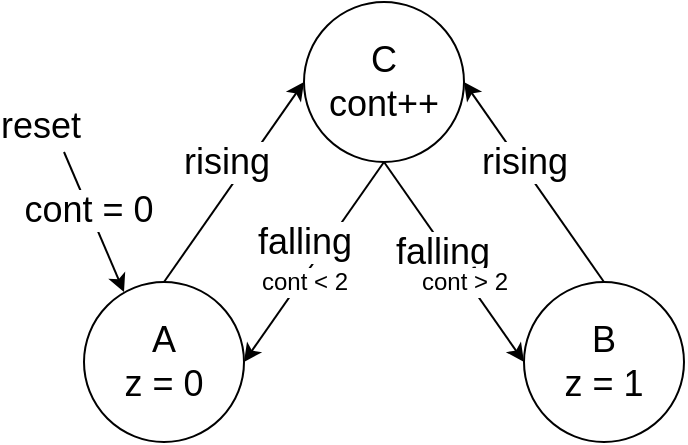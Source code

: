 <mxfile>
    <diagram id="UcV7zBs-6g5sqdMf0W3B" name="Page-1">
        <mxGraphModel dx="643" dy="366" grid="1" gridSize="10" guides="1" tooltips="1" connect="1" arrows="1" fold="1" page="1" pageScale="1" pageWidth="850" pageHeight="1100" math="0" shadow="0">
            <root>
                <mxCell id="0"/>
                <mxCell id="1" parent="0"/>
                <mxCell id="4" style="edgeStyle=none;html=1;entryX=0;entryY=0.5;entryDx=0;entryDy=0;" parent="1" target="21" edge="1">
                    <mxGeometry relative="1" as="geometry">
                        <mxPoint x="290" y="280" as="sourcePoint"/>
                    </mxGeometry>
                </mxCell>
                <mxCell id="6" value="rising" style="edgeLabel;html=1;align=center;verticalAlign=middle;resizable=0;points=[];fontSize=18;" parent="4" vertex="1" connectable="0">
                    <mxGeometry x="-0.343" y="-3" relative="1" as="geometry">
                        <mxPoint x="5" y="-29" as="offset"/>
                    </mxGeometry>
                </mxCell>
                <mxCell id="23" style="edgeStyle=none;html=1;exitX=1;exitY=0.5;exitDx=0;exitDy=0;entryX=0.5;entryY=1;entryDx=0;entryDy=0;startArrow=classic;startFill=1;endArrow=none;endFill=0;" edge="1" parent="1" source="2" target="21">
                    <mxGeometry relative="1" as="geometry"/>
                </mxCell>
                <mxCell id="2" value="&lt;font style=&quot;font-size: 18px&quot;&gt;A&lt;br&gt;z = 0&lt;/font&gt;" style="ellipse;whiteSpace=wrap;html=1;aspect=fixed;" parent="1" vertex="1">
                    <mxGeometry x="250" y="280" width="80" height="80" as="geometry"/>
                </mxCell>
                <mxCell id="5" style="edgeStyle=none;html=1;exitX=0.5;exitY=0;exitDx=0;exitDy=0;entryX=1;entryY=0.5;entryDx=0;entryDy=0;" parent="1" source="3" target="21" edge="1">
                    <mxGeometry relative="1" as="geometry"/>
                </mxCell>
                <mxCell id="3" value="&lt;font style=&quot;font-size: 18px&quot;&gt;B&lt;br&gt;z = 1&lt;/font&gt;" style="ellipse;whiteSpace=wrap;html=1;aspect=fixed;" parent="1" vertex="1">
                    <mxGeometry x="470" y="280" width="80" height="80" as="geometry"/>
                </mxCell>
                <mxCell id="11" value="" style="endArrow=classic;html=1;fontSize=18;" parent="1" edge="1">
                    <mxGeometry width="50" height="50" relative="1" as="geometry">
                        <mxPoint x="240" y="215" as="sourcePoint"/>
                        <mxPoint x="270" y="285" as="targetPoint"/>
                    </mxGeometry>
                </mxCell>
                <mxCell id="13" value="cont = 0" style="edgeLabel;html=1;align=center;verticalAlign=middle;resizable=0;points=[];fontSize=18;" parent="11" vertex="1" connectable="0">
                    <mxGeometry x="-0.204" y="-1" relative="1" as="geometry">
                        <mxPoint x="1" as="offset"/>
                    </mxGeometry>
                </mxCell>
                <mxCell id="12" value="reset" style="edgeLabel;html=1;align=center;verticalAlign=middle;resizable=0;points=[];fontSize=18;" parent="1" vertex="1" connectable="0">
                    <mxGeometry x="220.001" y="209.996" as="geometry">
                        <mxPoint x="8" y="-8" as="offset"/>
                    </mxGeometry>
                </mxCell>
                <mxCell id="14" value="rising" style="edgeLabel;html=1;align=center;verticalAlign=middle;resizable=0;points=[];fontSize=18;" parent="1" vertex="1" connectable="0">
                    <mxGeometry x="470.001" y="219.996" as="geometry"/>
                </mxCell>
                <mxCell id="21" value="&lt;font style=&quot;font-size: 18px&quot;&gt;C&lt;br&gt;cont++&lt;br&gt;&lt;/font&gt;" style="ellipse;whiteSpace=wrap;html=1;aspect=fixed;" vertex="1" parent="1">
                    <mxGeometry x="360" y="140" width="80" height="80" as="geometry"/>
                </mxCell>
                <mxCell id="25" style="edgeStyle=none;html=1;exitX=0;exitY=0.5;exitDx=0;exitDy=0;entryX=0.5;entryY=1;entryDx=0;entryDy=0;startArrow=classic;startFill=1;endArrow=none;endFill=0;" edge="1" parent="1" source="3" target="21">
                    <mxGeometry relative="1" as="geometry">
                        <mxPoint x="340" y="330" as="sourcePoint"/>
                        <mxPoint x="410" y="230" as="targetPoint"/>
                    </mxGeometry>
                </mxCell>
                <mxCell id="26" value="falling" style="edgeLabel;html=1;align=center;verticalAlign=middle;resizable=0;points=[];fontSize=18;" vertex="1" connectable="0" parent="1">
                    <mxGeometry x="359.996" y="260.001" as="geometry"/>
                </mxCell>
                <mxCell id="27" value="falling" style="edgeLabel;html=1;align=center;verticalAlign=middle;resizable=0;points=[];fontSize=18;" vertex="1" connectable="0" parent="1">
                    <mxGeometry x="424.996" y="270.001" as="geometry">
                        <mxPoint x="4" y="-5" as="offset"/>
                    </mxGeometry>
                </mxCell>
                <mxCell id="28" value="cont &amp;lt; 2" style="edgeLabel;html=1;align=center;verticalAlign=middle;resizable=0;points=[];fontSize=12;" vertex="1" connectable="0" parent="1">
                    <mxGeometry x="360.001" y="280.001" as="geometry"/>
                </mxCell>
                <mxCell id="29" value="cont &amp;gt; 2" style="edgeLabel;html=1;align=center;verticalAlign=middle;resizable=0;points=[];fontSize=12;" vertex="1" connectable="0" parent="1">
                    <mxGeometry x="440.001" y="280.001" as="geometry"/>
                </mxCell>
            </root>
        </mxGraphModel>
    </diagram>
</mxfile>